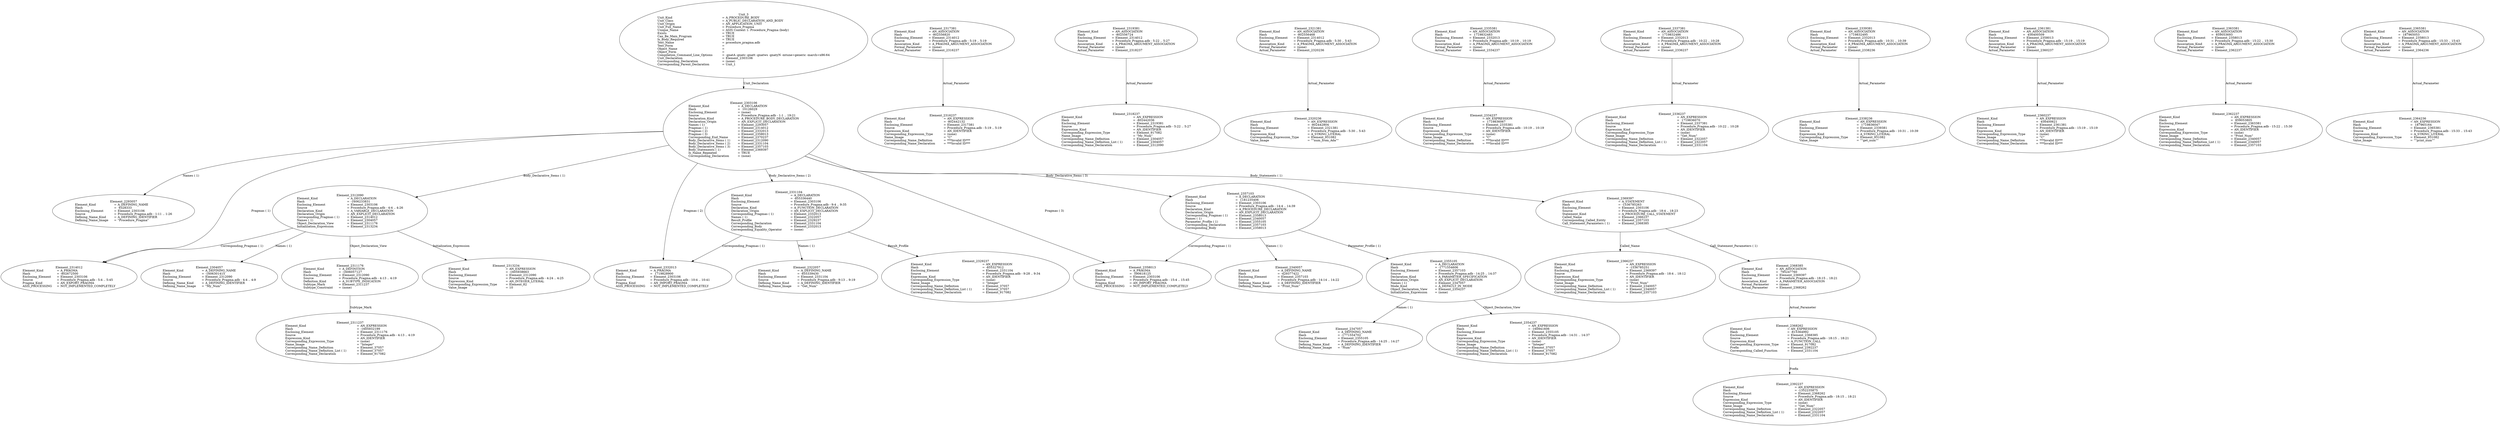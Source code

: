 digraph "procedure_pragma.adt" {
  Unit_3 -> Element_2303106
      [ label=Unit_Declaration ];
  Unit_3
      [ label=<<TABLE BORDER="0" CELLBORDER="0" CELLSPACING="0" CELLPADDING="0"> 
          <TR><TD COLSPAN="3">Unit_3</TD></TR>
          <TR><TD ALIGN="LEFT">Unit_Kind   </TD><TD> = </TD><TD ALIGN="LEFT">A_PROCEDURE_BODY</TD></TR>
          <TR><TD ALIGN="LEFT">Unit_Class   </TD><TD> = </TD><TD ALIGN="LEFT">A_PUBLIC_DECLARATION_AND_BODY</TD></TR>
          <TR><TD ALIGN="LEFT">Unit_Origin   </TD><TD> = </TD><TD ALIGN="LEFT">AN_APPLICATION_UNIT</TD></TR>
          <TR><TD ALIGN="LEFT">Unit_Full_Name    </TD><TD> = </TD><TD ALIGN="LEFT">Procedure_Pragma</TD></TR>
          <TR><TD ALIGN="LEFT">Unique_Name   </TD><TD> = </TD><TD ALIGN="LEFT">ASIS Context 1: Procedure_Pragma (body)</TD></TR>
          <TR><TD ALIGN="LEFT">Exists  </TD><TD> = </TD><TD ALIGN="LEFT">TRUE</TD></TR>
          <TR><TD ALIGN="LEFT">Can_Be_Main_Program     </TD><TD> = </TD><TD ALIGN="LEFT">TRUE</TD></TR>
          <TR><TD ALIGN="LEFT">Is_Body_Required     </TD><TD> = </TD><TD ALIGN="LEFT">TRUE</TD></TR>
          <TR><TD ALIGN="LEFT">Text_Name   </TD><TD> = </TD><TD ALIGN="LEFT">procedure_pragma.adb</TD></TR>
          <TR><TD ALIGN="LEFT">Text_Form   </TD><TD> = </TD><TD ALIGN="LEFT"></TD></TR>
          <TR><TD ALIGN="LEFT">Object_Name   </TD><TD> = </TD><TD ALIGN="LEFT"></TD></TR>
          <TR><TD ALIGN="LEFT">Object_Form   </TD><TD> = </TD><TD ALIGN="LEFT"></TD></TR>
          <TR><TD ALIGN="LEFT">Compilation_Command_Line_Options         </TD><TD> = </TD><TD ALIGN="LEFT">-gnatA -gnatc -gnatt -gnatws -gnatyN -mtune=generic -march=x86-64</TD></TR>
          <TR><TD ALIGN="LEFT">Unit_Declaration     </TD><TD> = </TD><TD ALIGN="LEFT">Element_2303106</TD></TR>
          <TR><TD ALIGN="LEFT">Corresponding_Declaration       </TD><TD> = </TD><TD ALIGN="LEFT">(none)</TD></TR>
          <TR><TD ALIGN="LEFT">Corresponding_Parent_Declaration         </TD><TD> = </TD><TD ALIGN="LEFT">Unit_1</TD></TR>
          </TABLE>> ];
  Element_2303106 -> Element_2293057
      [ label="Names ( 1)" ];
  Element_2303106 -> Element_2314012
      [ label="Pragmas ( 1)" ];
  Element_2303106 -> Element_2332013
      [ label="Pragmas ( 2)" ];
  Element_2303106 -> Element_2358013
      [ label="Pragmas ( 3)" ];
  Element_2303106 -> Element_2312090
      [ label="Body_Declarative_Items ( 1)" ];
  Element_2303106 -> Element_2331104
      [ label="Body_Declarative_Items ( 2)" ];
  Element_2303106 -> Element_2357103
      [ label="Body_Declarative_Items ( 3)" ];
  Element_2303106 -> Element_2369397
      [ label="Body_Statements ( 1)" ];
  Element_2303106
      [ label=<<TABLE BORDER="0" CELLBORDER="0" CELLSPACING="0" CELLPADDING="0"> 
          <TR><TD COLSPAN="3">Element_2303106</TD></TR>
          <TR><TD ALIGN="LEFT">Element_Kind    </TD><TD> = </TD><TD ALIGN="LEFT">A_DECLARATION</TD></TR>
          <TR><TD ALIGN="LEFT">Hash  </TD><TD> = </TD><TD ALIGN="LEFT"> 10126029</TD></TR>
          <TR><TD ALIGN="LEFT">Enclosing_Element     </TD><TD> = </TD><TD ALIGN="LEFT">(none)</TD></TR>
          <TR><TD ALIGN="LEFT">Source  </TD><TD> = </TD><TD ALIGN="LEFT">Procedure_Pragma.adb - 1:1 .. 19:21</TD></TR>
          <TR><TD ALIGN="LEFT">Declaration_Kind     </TD><TD> = </TD><TD ALIGN="LEFT">A_PROCEDURE_BODY_DECLARATION</TD></TR>
          <TR><TD ALIGN="LEFT">Declaration_Origin     </TD><TD> = </TD><TD ALIGN="LEFT">AN_EXPLICIT_DECLARATION</TD></TR>
          <TR><TD ALIGN="LEFT">Names ( 1)   </TD><TD> = </TD><TD ALIGN="LEFT">Element_2293057</TD></TR>
          <TR><TD ALIGN="LEFT">Pragmas ( 1)    </TD><TD> = </TD><TD ALIGN="LEFT">Element_2314012</TD></TR>
          <TR><TD ALIGN="LEFT">Pragmas ( 2)    </TD><TD> = </TD><TD ALIGN="LEFT">Element_2332013</TD></TR>
          <TR><TD ALIGN="LEFT">Pragmas ( 3)    </TD><TD> = </TD><TD ALIGN="LEFT">Element_2358013</TD></TR>
          <TR><TD ALIGN="LEFT">Corresponding_End_Name      </TD><TD> = </TD><TD ALIGN="LEFT">Element_2370237</TD></TR>
          <TR><TD ALIGN="LEFT">Body_Declarative_Items ( 1)       </TD><TD> = </TD><TD ALIGN="LEFT">Element_2312090</TD></TR>
          <TR><TD ALIGN="LEFT">Body_Declarative_Items ( 2)       </TD><TD> = </TD><TD ALIGN="LEFT">Element_2331104</TD></TR>
          <TR><TD ALIGN="LEFT">Body_Declarative_Items ( 3)       </TD><TD> = </TD><TD ALIGN="LEFT">Element_2357103</TD></TR>
          <TR><TD ALIGN="LEFT">Body_Statements ( 1)      </TD><TD> = </TD><TD ALIGN="LEFT">Element_2369397</TD></TR>
          <TR><TD ALIGN="LEFT">Is_Name_Repeated     </TD><TD> = </TD><TD ALIGN="LEFT">TRUE</TD></TR>
          <TR><TD ALIGN="LEFT">Corresponding_Declaration       </TD><TD> = </TD><TD ALIGN="LEFT">(none)</TD></TR>
          </TABLE>> ];
  Element_2293057
      [ label=<<TABLE BORDER="0" CELLBORDER="0" CELLSPACING="0" CELLPADDING="0"> 
          <TR><TD COLSPAN="3">Element_2293057</TD></TR>
          <TR><TD ALIGN="LEFT">Element_Kind    </TD><TD> = </TD><TD ALIGN="LEFT">A_DEFINING_NAME</TD></TR>
          <TR><TD ALIGN="LEFT">Hash  </TD><TD> = </TD><TD ALIGN="LEFT"> 9328333</TD></TR>
          <TR><TD ALIGN="LEFT">Enclosing_Element     </TD><TD> = </TD><TD ALIGN="LEFT">Element_2303106</TD></TR>
          <TR><TD ALIGN="LEFT">Source  </TD><TD> = </TD><TD ALIGN="LEFT">Procedure_Pragma.adb - 1:11 .. 1:26</TD></TR>
          <TR><TD ALIGN="LEFT">Defining_Name_Kind     </TD><TD> = </TD><TD ALIGN="LEFT">A_DEFINING_IDENTIFIER</TD></TR>
          <TR><TD ALIGN="LEFT">Defining_Name_Image     </TD><TD> = </TD><TD ALIGN="LEFT">"Procedure_Pragma"</TD></TR>
          </TABLE>> ];
  Element_2312090 -> Element_2314012
      [ label="Corresponding_Pragmas ( 1)" ];
  Element_2312090 -> Element_2304057
      [ label="Names ( 1)" ];
  Element_2312090 -> Element_2311176
      [ label=Object_Declaration_View ];
  Element_2312090 -> Element_2313234
      [ label=Initialization_Expression ];
  Element_2312090
      [ label=<<TABLE BORDER="0" CELLBORDER="0" CELLSPACING="0" CELLPADDING="0"> 
          <TR><TD COLSPAN="3">Element_2312090</TD></TR>
          <TR><TD ALIGN="LEFT">Element_Kind    </TD><TD> = </TD><TD ALIGN="LEFT">A_DECLARATION</TD></TR>
          <TR><TD ALIGN="LEFT">Hash  </TD><TD> = </TD><TD ALIGN="LEFT">-1606233831</TD></TR>
          <TR><TD ALIGN="LEFT">Enclosing_Element     </TD><TD> = </TD><TD ALIGN="LEFT">Element_2303106</TD></TR>
          <TR><TD ALIGN="LEFT">Source  </TD><TD> = </TD><TD ALIGN="LEFT">Procedure_Pragma.adb - 4:4 .. 4:26</TD></TR>
          <TR><TD ALIGN="LEFT">Declaration_Kind     </TD><TD> = </TD><TD ALIGN="LEFT">A_VARIABLE_DECLARATION</TD></TR>
          <TR><TD ALIGN="LEFT">Declaration_Origin     </TD><TD> = </TD><TD ALIGN="LEFT">AN_EXPLICIT_DECLARATION</TD></TR>
          <TR><TD ALIGN="LEFT">Corresponding_Pragmas ( 1)       </TD><TD> = </TD><TD ALIGN="LEFT">Element_2314012</TD></TR>
          <TR><TD ALIGN="LEFT">Names ( 1)   </TD><TD> = </TD><TD ALIGN="LEFT">Element_2304057</TD></TR>
          <TR><TD ALIGN="LEFT">Object_Declaration_View      </TD><TD> = </TD><TD ALIGN="LEFT">Element_2311176</TD></TR>
          <TR><TD ALIGN="LEFT">Initialization_Expression       </TD><TD> = </TD><TD ALIGN="LEFT">Element_2313234</TD></TR>
          </TABLE>> ];
  Element_2304057
      [ label=<<TABLE BORDER="0" CELLBORDER="0" CELLSPACING="0" CELLPADDING="0"> 
          <TR><TD COLSPAN="3">Element_2304057</TD></TR>
          <TR><TD ALIGN="LEFT">Element_Kind    </TD><TD> = </TD><TD ALIGN="LEFT">A_DEFINING_NAME</TD></TR>
          <TR><TD ALIGN="LEFT">Hash  </TD><TD> = </TD><TD ALIGN="LEFT">-1606301415</TD></TR>
          <TR><TD ALIGN="LEFT">Enclosing_Element     </TD><TD> = </TD><TD ALIGN="LEFT">Element_2312090</TD></TR>
          <TR><TD ALIGN="LEFT">Source  </TD><TD> = </TD><TD ALIGN="LEFT">Procedure_Pragma.adb - 4:4 .. 4:9</TD></TR>
          <TR><TD ALIGN="LEFT">Defining_Name_Kind     </TD><TD> = </TD><TD ALIGN="LEFT">A_DEFINING_IDENTIFIER</TD></TR>
          <TR><TD ALIGN="LEFT">Defining_Name_Image     </TD><TD> = </TD><TD ALIGN="LEFT">"My_Num"</TD></TR>
          </TABLE>> ];
  Element_2311176 -> Element_2311237
      [ label=Subtype_Mark ];
  Element_2311176
      [ label=<<TABLE BORDER="0" CELLBORDER="0" CELLSPACING="0" CELLPADDING="0"> 
          <TR><TD COLSPAN="3">Element_2311176</TD></TR>
          <TR><TD ALIGN="LEFT">Element_Kind    </TD><TD> = </TD><TD ALIGN="LEFT">A_DEFINITION</TD></TR>
          <TR><TD ALIGN="LEFT">Hash  </TD><TD> = </TD><TD ALIGN="LEFT">-1606057127</TD></TR>
          <TR><TD ALIGN="LEFT">Enclosing_Element     </TD><TD> = </TD><TD ALIGN="LEFT">Element_2312090</TD></TR>
          <TR><TD ALIGN="LEFT">Source  </TD><TD> = </TD><TD ALIGN="LEFT">Procedure_Pragma.adb - 4:13 .. 4:19</TD></TR>
          <TR><TD ALIGN="LEFT">Definition_Kind    </TD><TD> = </TD><TD ALIGN="LEFT">A_SUBTYPE_INDICATION</TD></TR>
          <TR><TD ALIGN="LEFT">Subtype_Mark    </TD><TD> = </TD><TD ALIGN="LEFT">Element_2311237</TD></TR>
          <TR><TD ALIGN="LEFT">Subtype_Constraint     </TD><TD> = </TD><TD ALIGN="LEFT">(none)</TD></TR>
          </TABLE>> ];
  Element_2311237
      [ label=<<TABLE BORDER="0" CELLBORDER="0" CELLSPACING="0" CELLPADDING="0"> 
          <TR><TD COLSPAN="3">Element_2311237</TD></TR>
          <TR><TD ALIGN="LEFT">Element_Kind    </TD><TD> = </TD><TD ALIGN="LEFT">AN_EXPRESSION</TD></TR>
          <TR><TD ALIGN="LEFT">Hash  </TD><TD> = </TD><TD ALIGN="LEFT">-1605932199</TD></TR>
          <TR><TD ALIGN="LEFT">Enclosing_Element     </TD><TD> = </TD><TD ALIGN="LEFT">Element_2311176</TD></TR>
          <TR><TD ALIGN="LEFT">Source  </TD><TD> = </TD><TD ALIGN="LEFT">Procedure_Pragma.adb - 4:13 .. 4:19</TD></TR>
          <TR><TD ALIGN="LEFT">Expression_Kind    </TD><TD> = </TD><TD ALIGN="LEFT">AN_IDENTIFIER</TD></TR>
          <TR><TD ALIGN="LEFT">Corresponding_Expression_Type        </TD><TD> = </TD><TD ALIGN="LEFT">(none)</TD></TR>
          <TR><TD ALIGN="LEFT">Name_Image   </TD><TD> = </TD><TD ALIGN="LEFT">"Integer"</TD></TR>
          <TR><TD ALIGN="LEFT">Corresponding_Name_Definition        </TD><TD> = </TD><TD ALIGN="LEFT">Element_37057</TD></TR>
          <TR><TD ALIGN="LEFT">Corresponding_Name_Definition_List ( 1)          </TD><TD> = </TD><TD ALIGN="LEFT">Element_37057</TD></TR>
          <TR><TD ALIGN="LEFT">Corresponding_Name_Declaration        </TD><TD> = </TD><TD ALIGN="LEFT">Element_917082</TD></TR>
          </TABLE>> ];
  Element_2313234
      [ label=<<TABLE BORDER="0" CELLBORDER="0" CELLSPACING="0" CELLPADDING="0"> 
          <TR><TD COLSPAN="3">Element_2313234</TD></TR>
          <TR><TD ALIGN="LEFT">Element_Kind    </TD><TD> = </TD><TD ALIGN="LEFT">AN_EXPRESSION</TD></TR>
          <TR><TD ALIGN="LEFT">Hash  </TD><TD> = </TD><TD ALIGN="LEFT">-1605938663</TD></TR>
          <TR><TD ALIGN="LEFT">Enclosing_Element     </TD><TD> = </TD><TD ALIGN="LEFT">Element_2312090</TD></TR>
          <TR><TD ALIGN="LEFT">Source  </TD><TD> = </TD><TD ALIGN="LEFT">Procedure_Pragma.adb - 4:24 .. 4:25</TD></TR>
          <TR><TD ALIGN="LEFT">Expression_Kind    </TD><TD> = </TD><TD ALIGN="LEFT">AN_INTEGER_LITERAL</TD></TR>
          <TR><TD ALIGN="LEFT">Corresponding_Expression_Type        </TD><TD> = </TD><TD ALIGN="LEFT">Element_82</TD></TR>
          <TR><TD ALIGN="LEFT">Value_Image   </TD><TD> = </TD><TD ALIGN="LEFT">10</TD></TR>
          </TABLE>> ];
  Element_2314012
      [ label=<<TABLE BORDER="0" CELLBORDER="0" CELLSPACING="0" CELLPADDING="0"> 
          <TR><TD COLSPAN="3">Element_2314012</TD></TR>
          <TR><TD ALIGN="LEFT">Element_Kind    </TD><TD> = </TD><TD ALIGN="LEFT">A_PRAGMA</TD></TR>
          <TR><TD ALIGN="LEFT">Hash  </TD><TD> = </TD><TD ALIGN="LEFT">-802672500</TD></TR>
          <TR><TD ALIGN="LEFT">Enclosing_Element     </TD><TD> = </TD><TD ALIGN="LEFT">Element_2303106</TD></TR>
          <TR><TD ALIGN="LEFT">Source  </TD><TD> = </TD><TD ALIGN="LEFT">Procedure_Pragma.adb - 5:4 .. 5:45</TD></TR>
          <TR><TD ALIGN="LEFT">Pragma_Kind   </TD><TD> = </TD><TD ALIGN="LEFT">AN_EXPORT_PRAGMA</TD></TR>
          <TR><TD ALIGN="LEFT">ASIS_PROCESSING    </TD><TD> = </TD><TD ALIGN="LEFT">NOT_IMPLEMENTED_COMPLETELY</TD></TR>
          </TABLE>> ];
  Element_2317381 -> Element_2316237
      [ label=Actual_Parameter ];
  Element_2317381
      [ label=<<TABLE BORDER="0" CELLBORDER="0" CELLSPACING="0" CELLPADDING="0"> 
          <TR><TD COLSPAN="3">Element_2317381</TD></TR>
          <TR><TD ALIGN="LEFT">Element_Kind    </TD><TD> = </TD><TD ALIGN="LEFT">AN_ASSOCIATION</TD></TR>
          <TR><TD ALIGN="LEFT">Hash  </TD><TD> = </TD><TD ALIGN="LEFT">-802556820</TD></TR>
          <TR><TD ALIGN="LEFT">Enclosing_Element     </TD><TD> = </TD><TD ALIGN="LEFT">Element_2314012</TD></TR>
          <TR><TD ALIGN="LEFT">Source  </TD><TD> = </TD><TD ALIGN="LEFT">Procedure_Pragma.adb - 5:19 .. 5:19</TD></TR>
          <TR><TD ALIGN="LEFT">Association_Kind     </TD><TD> = </TD><TD ALIGN="LEFT">A_PRAGMA_ARGUMENT_ASSOCIATION</TD></TR>
          <TR><TD ALIGN="LEFT">Formal_Parameter     </TD><TD> = </TD><TD ALIGN="LEFT">(none)</TD></TR>
          <TR><TD ALIGN="LEFT">Actual_Parameter     </TD><TD> = </TD><TD ALIGN="LEFT">Element_2316237</TD></TR>
          </TABLE>> ];
  Element_2316237
      [ label=<<TABLE BORDER="0" CELLBORDER="0" CELLSPACING="0" CELLPADDING="0"> 
          <TR><TD COLSPAN="3">Element_2316237</TD></TR>
          <TR><TD ALIGN="LEFT">Element_Kind    </TD><TD> = </TD><TD ALIGN="LEFT">AN_EXPRESSION</TD></TR>
          <TR><TD ALIGN="LEFT">Hash  </TD><TD> = </TD><TD ALIGN="LEFT">-802442132</TD></TR>
          <TR><TD ALIGN="LEFT">Enclosing_Element     </TD><TD> = </TD><TD ALIGN="LEFT">Element_2317381</TD></TR>
          <TR><TD ALIGN="LEFT">Source  </TD><TD> = </TD><TD ALIGN="LEFT">Procedure_Pragma.adb - 5:19 .. 5:19</TD></TR>
          <TR><TD ALIGN="LEFT">Expression_Kind    </TD><TD> = </TD><TD ALIGN="LEFT">AN_IDENTIFIER</TD></TR>
          <TR><TD ALIGN="LEFT">Corresponding_Expression_Type        </TD><TD> = </TD><TD ALIGN="LEFT">(none)</TD></TR>
          <TR><TD ALIGN="LEFT">Name_Image   </TD><TD> = </TD><TD ALIGN="LEFT">"C"</TD></TR>
          <TR><TD ALIGN="LEFT">Corresponding_Name_Definition        </TD><TD> = </TD><TD ALIGN="LEFT">***Invalid ID***</TD></TR>
          <TR><TD ALIGN="LEFT">Corresponding_Name_Declaration        </TD><TD> = </TD><TD ALIGN="LEFT">***Invalid ID***</TD></TR>
          </TABLE>> ];
  Element_2319381 -> Element_2318237
      [ label=Actual_Parameter ];
  Element_2319381
      [ label=<<TABLE BORDER="0" CELLBORDER="0" CELLSPACING="0" CELLPADDING="0"> 
          <TR><TD COLSPAN="3">Element_2319381</TD></TR>
          <TR><TD ALIGN="LEFT">Element_Kind    </TD><TD> = </TD><TD ALIGN="LEFT">AN_ASSOCIATION</TD></TR>
          <TR><TD ALIGN="LEFT">Hash  </TD><TD> = </TD><TD ALIGN="LEFT">-802556724</TD></TR>
          <TR><TD ALIGN="LEFT">Enclosing_Element     </TD><TD> = </TD><TD ALIGN="LEFT">Element_2314012</TD></TR>
          <TR><TD ALIGN="LEFT">Source  </TD><TD> = </TD><TD ALIGN="LEFT">Procedure_Pragma.adb - 5:22 .. 5:27</TD></TR>
          <TR><TD ALIGN="LEFT">Association_Kind     </TD><TD> = </TD><TD ALIGN="LEFT">A_PRAGMA_ARGUMENT_ASSOCIATION</TD></TR>
          <TR><TD ALIGN="LEFT">Formal_Parameter     </TD><TD> = </TD><TD ALIGN="LEFT">(none)</TD></TR>
          <TR><TD ALIGN="LEFT">Actual_Parameter     </TD><TD> = </TD><TD ALIGN="LEFT">Element_2318237</TD></TR>
          </TABLE>> ];
  Element_2318237
      [ label=<<TABLE BORDER="0" CELLBORDER="0" CELLSPACING="0" CELLPADDING="0"> 
          <TR><TD COLSPAN="3">Element_2318237</TD></TR>
          <TR><TD ALIGN="LEFT">Element_Kind    </TD><TD> = </TD><TD ALIGN="LEFT">AN_EXPRESSION</TD></TR>
          <TR><TD ALIGN="LEFT">Hash  </TD><TD> = </TD><TD ALIGN="LEFT">-802442036</TD></TR>
          <TR><TD ALIGN="LEFT">Enclosing_Element     </TD><TD> = </TD><TD ALIGN="LEFT">Element_2319381</TD></TR>
          <TR><TD ALIGN="LEFT">Source  </TD><TD> = </TD><TD ALIGN="LEFT">Procedure_Pragma.adb - 5:22 .. 5:27</TD></TR>
          <TR><TD ALIGN="LEFT">Expression_Kind    </TD><TD> = </TD><TD ALIGN="LEFT">AN_IDENTIFIER</TD></TR>
          <TR><TD ALIGN="LEFT">Corresponding_Expression_Type        </TD><TD> = </TD><TD ALIGN="LEFT">Element_917082</TD></TR>
          <TR><TD ALIGN="LEFT">Name_Image   </TD><TD> = </TD><TD ALIGN="LEFT">"My_Num"</TD></TR>
          <TR><TD ALIGN="LEFT">Corresponding_Name_Definition        </TD><TD> = </TD><TD ALIGN="LEFT">Element_2304057</TD></TR>
          <TR><TD ALIGN="LEFT">Corresponding_Name_Definition_List ( 1)          </TD><TD> = </TD><TD ALIGN="LEFT">Element_2304057</TD></TR>
          <TR><TD ALIGN="LEFT">Corresponding_Name_Declaration        </TD><TD> = </TD><TD ALIGN="LEFT">Element_2312090</TD></TR>
          </TABLE>> ];
  Element_2321381 -> Element_2320236
      [ label=Actual_Parameter ];
  Element_2321381
      [ label=<<TABLE BORDER="0" CELLBORDER="0" CELLSPACING="0" CELLPADDING="0"> 
          <TR><TD COLSPAN="3">Element_2321381</TD></TR>
          <TR><TD ALIGN="LEFT">Element_Kind    </TD><TD> = </TD><TD ALIGN="LEFT">AN_ASSOCIATION</TD></TR>
          <TR><TD ALIGN="LEFT">Hash  </TD><TD> = </TD><TD ALIGN="LEFT">-802556468</TD></TR>
          <TR><TD ALIGN="LEFT">Enclosing_Element     </TD><TD> = </TD><TD ALIGN="LEFT">Element_2314012</TD></TR>
          <TR><TD ALIGN="LEFT">Source  </TD><TD> = </TD><TD ALIGN="LEFT">Procedure_Pragma.adb - 5:30 .. 5:43</TD></TR>
          <TR><TD ALIGN="LEFT">Association_Kind     </TD><TD> = </TD><TD ALIGN="LEFT">A_PRAGMA_ARGUMENT_ASSOCIATION</TD></TR>
          <TR><TD ALIGN="LEFT">Formal_Parameter     </TD><TD> = </TD><TD ALIGN="LEFT">(none)</TD></TR>
          <TR><TD ALIGN="LEFT">Actual_Parameter     </TD><TD> = </TD><TD ALIGN="LEFT">Element_2320236</TD></TR>
          </TABLE>> ];
  Element_2320236
      [ label=<<TABLE BORDER="0" CELLBORDER="0" CELLSPACING="0" CELLPADDING="0"> 
          <TR><TD COLSPAN="3">Element_2320236</TD></TR>
          <TR><TD ALIGN="LEFT">Element_Kind    </TD><TD> = </TD><TD ALIGN="LEFT">AN_EXPRESSION</TD></TR>
          <TR><TD ALIGN="LEFT">Hash  </TD><TD> = </TD><TD ALIGN="LEFT">-802442804</TD></TR>
          <TR><TD ALIGN="LEFT">Enclosing_Element     </TD><TD> = </TD><TD ALIGN="LEFT">Element_2321381</TD></TR>
          <TR><TD ALIGN="LEFT">Source  </TD><TD> = </TD><TD ALIGN="LEFT">Procedure_Pragma.adb - 5:30 .. 5:43</TD></TR>
          <TR><TD ALIGN="LEFT">Expression_Kind    </TD><TD> = </TD><TD ALIGN="LEFT">A_STRING_LITERAL</TD></TR>
          <TR><TD ALIGN="LEFT">Corresponding_Expression_Type        </TD><TD> = </TD><TD ALIGN="LEFT">Element_931082</TD></TR>
          <TR><TD ALIGN="LEFT">Value_Image   </TD><TD> = </TD><TD ALIGN="LEFT">""num_from_Ada""</TD></TR>
          </TABLE>> ];
  Element_2331104 -> Element_2332013
      [ label="Corresponding_Pragmas ( 1)" ];
  Element_2331104 -> Element_2322057
      [ label="Names ( 1)" ];
  Element_2331104 -> Element_2329237
      [ label=Result_Profile ];
  Element_2331104
      [ label=<<TABLE BORDER="0" CELLBORDER="0" CELLSPACING="0" CELLPADDING="0"> 
          <TR><TD COLSPAN="3">Element_2331104</TD></TR>
          <TR><TD ALIGN="LEFT">Element_Kind    </TD><TD> = </TD><TD ALIGN="LEFT">A_DECLARATION</TD></TR>
          <TR><TD ALIGN="LEFT">Hash  </TD><TD> = </TD><TD ALIGN="LEFT">-855336440</TD></TR>
          <TR><TD ALIGN="LEFT">Enclosing_Element     </TD><TD> = </TD><TD ALIGN="LEFT">Element_2303106</TD></TR>
          <TR><TD ALIGN="LEFT">Source  </TD><TD> = </TD><TD ALIGN="LEFT">Procedure_Pragma.adb - 9:4 .. 9:35</TD></TR>
          <TR><TD ALIGN="LEFT">Declaration_Kind     </TD><TD> = </TD><TD ALIGN="LEFT">A_FUNCTION_DECLARATION</TD></TR>
          <TR><TD ALIGN="LEFT">Declaration_Origin     </TD><TD> = </TD><TD ALIGN="LEFT">AN_EXPLICIT_DECLARATION</TD></TR>
          <TR><TD ALIGN="LEFT">Corresponding_Pragmas ( 1)       </TD><TD> = </TD><TD ALIGN="LEFT">Element_2332013</TD></TR>
          <TR><TD ALIGN="LEFT">Names ( 1)   </TD><TD> = </TD><TD ALIGN="LEFT">Element_2322057</TD></TR>
          <TR><TD ALIGN="LEFT">Result_Profile    </TD><TD> = </TD><TD ALIGN="LEFT">Element_2329237</TD></TR>
          <TR><TD ALIGN="LEFT">Corresponding_Declaration       </TD><TD> = </TD><TD ALIGN="LEFT">Element_2331104</TD></TR>
          <TR><TD ALIGN="LEFT">Corresponding_Body     </TD><TD> = </TD><TD ALIGN="LEFT">Element_2332013</TD></TR>
          <TR><TD ALIGN="LEFT">Corresponding_Equality_Operator        </TD><TD> = </TD><TD ALIGN="LEFT">(none)</TD></TR>
          </TABLE>> ];
  Element_2322057
      [ label=<<TABLE BORDER="0" CELLBORDER="0" CELLSPACING="0" CELLPADDING="0"> 
          <TR><TD COLSPAN="3">Element_2322057</TD></TR>
          <TR><TD ALIGN="LEFT">Element_Kind    </TD><TD> = </TD><TD ALIGN="LEFT">A_DEFINING_NAME</TD></TR>
          <TR><TD ALIGN="LEFT">Hash  </TD><TD> = </TD><TD ALIGN="LEFT">-855339430</TD></TR>
          <TR><TD ALIGN="LEFT">Enclosing_Element     </TD><TD> = </TD><TD ALIGN="LEFT">Element_2331104</TD></TR>
          <TR><TD ALIGN="LEFT">Source  </TD><TD> = </TD><TD ALIGN="LEFT">Procedure_Pragma.adb - 9:13 .. 9:19</TD></TR>
          <TR><TD ALIGN="LEFT">Defining_Name_Kind     </TD><TD> = </TD><TD ALIGN="LEFT">A_DEFINING_IDENTIFIER</TD></TR>
          <TR><TD ALIGN="LEFT">Defining_Name_Image     </TD><TD> = </TD><TD ALIGN="LEFT">"Get_Num"</TD></TR>
          </TABLE>> ];
  Element_2329237
      [ label=<<TABLE BORDER="0" CELLBORDER="0" CELLSPACING="0" CELLPADDING="0"> 
          <TR><TD COLSPAN="3">Element_2329237</TD></TR>
          <TR><TD ALIGN="LEFT">Element_Kind    </TD><TD> = </TD><TD ALIGN="LEFT">AN_EXPRESSION</TD></TR>
          <TR><TD ALIGN="LEFT">Hash  </TD><TD> = </TD><TD ALIGN="LEFT">-855327912</TD></TR>
          <TR><TD ALIGN="LEFT">Enclosing_Element     </TD><TD> = </TD><TD ALIGN="LEFT">Element_2331104</TD></TR>
          <TR><TD ALIGN="LEFT">Source  </TD><TD> = </TD><TD ALIGN="LEFT">Procedure_Pragma.adb - 9:28 .. 9:34</TD></TR>
          <TR><TD ALIGN="LEFT">Expression_Kind    </TD><TD> = </TD><TD ALIGN="LEFT">AN_IDENTIFIER</TD></TR>
          <TR><TD ALIGN="LEFT">Corresponding_Expression_Type        </TD><TD> = </TD><TD ALIGN="LEFT">(none)</TD></TR>
          <TR><TD ALIGN="LEFT">Name_Image   </TD><TD> = </TD><TD ALIGN="LEFT">"Integer"</TD></TR>
          <TR><TD ALIGN="LEFT">Corresponding_Name_Definition        </TD><TD> = </TD><TD ALIGN="LEFT">Element_37057</TD></TR>
          <TR><TD ALIGN="LEFT">Corresponding_Name_Definition_List ( 1)          </TD><TD> = </TD><TD ALIGN="LEFT">Element_37057</TD></TR>
          <TR><TD ALIGN="LEFT">Corresponding_Name_Declaration        </TD><TD> = </TD><TD ALIGN="LEFT">Element_917082</TD></TR>
          </TABLE>> ];
  Element_2332013
      [ label=<<TABLE BORDER="0" CELLBORDER="0" CELLSPACING="0" CELLPADDING="0"> 
          <TR><TD COLSPAN="3">Element_2332013</TD></TR>
          <TR><TD ALIGN="LEFT">Element_Kind    </TD><TD> = </TD><TD ALIGN="LEFT">A_PRAGMA</TD></TR>
          <TR><TD ALIGN="LEFT">Hash  </TD><TD> = </TD><TD ALIGN="LEFT"> 1719828900</TD></TR>
          <TR><TD ALIGN="LEFT">Enclosing_Element     </TD><TD> = </TD><TD ALIGN="LEFT">Element_2303106</TD></TR>
          <TR><TD ALIGN="LEFT">Source  </TD><TD> = </TD><TD ALIGN="LEFT">Procedure_Pragma.adb - 10:4 .. 10:41</TD></TR>
          <TR><TD ALIGN="LEFT">Pragma_Kind   </TD><TD> = </TD><TD ALIGN="LEFT">AN_IMPORT_PRAGMA</TD></TR>
          <TR><TD ALIGN="LEFT">ASIS_PROCESSING    </TD><TD> = </TD><TD ALIGN="LEFT">NOT_IMPLEMENTED_COMPLETELY</TD></TR>
          </TABLE>> ];
  Element_2335381 -> Element_2334237
      [ label=Actual_Parameter ];
  Element_2335381
      [ label=<<TABLE BORDER="0" CELLBORDER="0" CELLSPACING="0" CELLPADDING="0"> 
          <TR><TD COLSPAN="3">Element_2335381</TD></TR>
          <TR><TD ALIGN="LEFT">Element_Kind    </TD><TD> = </TD><TD ALIGN="LEFT">AN_ASSOCIATION</TD></TR>
          <TR><TD ALIGN="LEFT">Hash  </TD><TD> = </TD><TD ALIGN="LEFT"> 1719832483</TD></TR>
          <TR><TD ALIGN="LEFT">Enclosing_Element     </TD><TD> = </TD><TD ALIGN="LEFT">Element_2332013</TD></TR>
          <TR><TD ALIGN="LEFT">Source  </TD><TD> = </TD><TD ALIGN="LEFT">Procedure_Pragma.adb - 10:19 .. 10:19</TD></TR>
          <TR><TD ALIGN="LEFT">Association_Kind     </TD><TD> = </TD><TD ALIGN="LEFT">A_PRAGMA_ARGUMENT_ASSOCIATION</TD></TR>
          <TR><TD ALIGN="LEFT">Formal_Parameter     </TD><TD> = </TD><TD ALIGN="LEFT">(none)</TD></TR>
          <TR><TD ALIGN="LEFT">Actual_Parameter     </TD><TD> = </TD><TD ALIGN="LEFT">Element_2334237</TD></TR>
          </TABLE>> ];
  Element_2334237
      [ label=<<TABLE BORDER="0" CELLBORDER="0" CELLSPACING="0" CELLPADDING="0"> 
          <TR><TD COLSPAN="3">Element_2334237</TD></TR>
          <TR><TD ALIGN="LEFT">Element_Kind    </TD><TD> = </TD><TD ALIGN="LEFT">AN_EXPRESSION</TD></TR>
          <TR><TD ALIGN="LEFT">Hash  </TD><TD> = </TD><TD ALIGN="LEFT"> 1719836067</TD></TR>
          <TR><TD ALIGN="LEFT">Enclosing_Element     </TD><TD> = </TD><TD ALIGN="LEFT">Element_2335381</TD></TR>
          <TR><TD ALIGN="LEFT">Source  </TD><TD> = </TD><TD ALIGN="LEFT">Procedure_Pragma.adb - 10:19 .. 10:19</TD></TR>
          <TR><TD ALIGN="LEFT">Expression_Kind    </TD><TD> = </TD><TD ALIGN="LEFT">AN_IDENTIFIER</TD></TR>
          <TR><TD ALIGN="LEFT">Corresponding_Expression_Type        </TD><TD> = </TD><TD ALIGN="LEFT">(none)</TD></TR>
          <TR><TD ALIGN="LEFT">Name_Image   </TD><TD> = </TD><TD ALIGN="LEFT">"C"</TD></TR>
          <TR><TD ALIGN="LEFT">Corresponding_Name_Definition        </TD><TD> = </TD><TD ALIGN="LEFT">***Invalid ID***</TD></TR>
          <TR><TD ALIGN="LEFT">Corresponding_Name_Declaration        </TD><TD> = </TD><TD ALIGN="LEFT">***Invalid ID***</TD></TR>
          </TABLE>> ];
  Element_2337381 -> Element_2336237
      [ label=Actual_Parameter ];
  Element_2337381
      [ label=<<TABLE BORDER="0" CELLBORDER="0" CELLSPACING="0" CELLPADDING="0"> 
          <TR><TD COLSPAN="3">Element_2337381</TD></TR>
          <TR><TD ALIGN="LEFT">Element_Kind    </TD><TD> = </TD><TD ALIGN="LEFT">AN_ASSOCIATION</TD></TR>
          <TR><TD ALIGN="LEFT">Hash  </TD><TD> = </TD><TD ALIGN="LEFT"> 1719832486</TD></TR>
          <TR><TD ALIGN="LEFT">Enclosing_Element     </TD><TD> = </TD><TD ALIGN="LEFT">Element_2332013</TD></TR>
          <TR><TD ALIGN="LEFT">Source  </TD><TD> = </TD><TD ALIGN="LEFT">Procedure_Pragma.adb - 10:22 .. 10:28</TD></TR>
          <TR><TD ALIGN="LEFT">Association_Kind     </TD><TD> = </TD><TD ALIGN="LEFT">A_PRAGMA_ARGUMENT_ASSOCIATION</TD></TR>
          <TR><TD ALIGN="LEFT">Formal_Parameter     </TD><TD> = </TD><TD ALIGN="LEFT">(none)</TD></TR>
          <TR><TD ALIGN="LEFT">Actual_Parameter     </TD><TD> = </TD><TD ALIGN="LEFT">Element_2336237</TD></TR>
          </TABLE>> ];
  Element_2336237
      [ label=<<TABLE BORDER="0" CELLBORDER="0" CELLSPACING="0" CELLPADDING="0"> 
          <TR><TD COLSPAN="3">Element_2336237</TD></TR>
          <TR><TD ALIGN="LEFT">Element_Kind    </TD><TD> = </TD><TD ALIGN="LEFT">AN_EXPRESSION</TD></TR>
          <TR><TD ALIGN="LEFT">Hash  </TD><TD> = </TD><TD ALIGN="LEFT"> 1719836070</TD></TR>
          <TR><TD ALIGN="LEFT">Enclosing_Element     </TD><TD> = </TD><TD ALIGN="LEFT">Element_2337381</TD></TR>
          <TR><TD ALIGN="LEFT">Source  </TD><TD> = </TD><TD ALIGN="LEFT">Procedure_Pragma.adb - 10:22 .. 10:28</TD></TR>
          <TR><TD ALIGN="LEFT">Expression_Kind    </TD><TD> = </TD><TD ALIGN="LEFT">AN_IDENTIFIER</TD></TR>
          <TR><TD ALIGN="LEFT">Corresponding_Expression_Type        </TD><TD> = </TD><TD ALIGN="LEFT">(none)</TD></TR>
          <TR><TD ALIGN="LEFT">Name_Image   </TD><TD> = </TD><TD ALIGN="LEFT">"Get_Num"</TD></TR>
          <TR><TD ALIGN="LEFT">Corresponding_Name_Definition        </TD><TD> = </TD><TD ALIGN="LEFT">Element_2322057</TD></TR>
          <TR><TD ALIGN="LEFT">Corresponding_Name_Definition_List ( 1)          </TD><TD> = </TD><TD ALIGN="LEFT">Element_2322057</TD></TR>
          <TR><TD ALIGN="LEFT">Corresponding_Name_Declaration        </TD><TD> = </TD><TD ALIGN="LEFT">Element_2331104</TD></TR>
          </TABLE>> ];
  Element_2339381 -> Element_2338236
      [ label=Actual_Parameter ];
  Element_2339381
      [ label=<<TABLE BORDER="0" CELLBORDER="0" CELLSPACING="0" CELLPADDING="0"> 
          <TR><TD COLSPAN="3">Element_2339381</TD></TR>
          <TR><TD ALIGN="LEFT">Element_Kind    </TD><TD> = </TD><TD ALIGN="LEFT">AN_ASSOCIATION</TD></TR>
          <TR><TD ALIGN="LEFT">Hash  </TD><TD> = </TD><TD ALIGN="LEFT"> 1719832495</TD></TR>
          <TR><TD ALIGN="LEFT">Enclosing_Element     </TD><TD> = </TD><TD ALIGN="LEFT">Element_2332013</TD></TR>
          <TR><TD ALIGN="LEFT">Source  </TD><TD> = </TD><TD ALIGN="LEFT">Procedure_Pragma.adb - 10:31 .. 10:39</TD></TR>
          <TR><TD ALIGN="LEFT">Association_Kind     </TD><TD> = </TD><TD ALIGN="LEFT">A_PRAGMA_ARGUMENT_ASSOCIATION</TD></TR>
          <TR><TD ALIGN="LEFT">Formal_Parameter     </TD><TD> = </TD><TD ALIGN="LEFT">(none)</TD></TR>
          <TR><TD ALIGN="LEFT">Actual_Parameter     </TD><TD> = </TD><TD ALIGN="LEFT">Element_2338236</TD></TR>
          </TABLE>> ];
  Element_2338236
      [ label=<<TABLE BORDER="0" CELLBORDER="0" CELLSPACING="0" CELLPADDING="0"> 
          <TR><TD COLSPAN="3">Element_2338236</TD></TR>
          <TR><TD ALIGN="LEFT">Element_Kind    </TD><TD> = </TD><TD ALIGN="LEFT">AN_EXPRESSION</TD></TR>
          <TR><TD ALIGN="LEFT">Hash  </TD><TD> = </TD><TD ALIGN="LEFT"> 1719836047</TD></TR>
          <TR><TD ALIGN="LEFT">Enclosing_Element     </TD><TD> = </TD><TD ALIGN="LEFT">Element_2339381</TD></TR>
          <TR><TD ALIGN="LEFT">Source  </TD><TD> = </TD><TD ALIGN="LEFT">Procedure_Pragma.adb - 10:31 .. 10:39</TD></TR>
          <TR><TD ALIGN="LEFT">Expression_Kind    </TD><TD> = </TD><TD ALIGN="LEFT">A_STRING_LITERAL</TD></TR>
          <TR><TD ALIGN="LEFT">Corresponding_Expression_Type        </TD><TD> = </TD><TD ALIGN="LEFT">Element_931082</TD></TR>
          <TR><TD ALIGN="LEFT">Value_Image   </TD><TD> = </TD><TD ALIGN="LEFT">""get_num""</TD></TR>
          </TABLE>> ];
  Element_2357103 -> Element_2358013
      [ label="Corresponding_Pragmas ( 1)" ];
  Element_2357103 -> Element_2340057
      [ label="Names ( 1)" ];
  Element_2357103 -> Element_2355105
      [ label="Parameter_Profile ( 1)" ];
  Element_2357103
      [ label=<<TABLE BORDER="0" CELLBORDER="0" CELLSPACING="0" CELLPADDING="0"> 
          <TR><TD COLSPAN="3">Element_2357103</TD></TR>
          <TR><TD ALIGN="LEFT">Element_Kind    </TD><TD> = </TD><TD ALIGN="LEFT">A_DECLARATION</TD></TR>
          <TR><TD ALIGN="LEFT">Hash  </TD><TD> = </TD><TD ALIGN="LEFT"> 1181235406</TD></TR>
          <TR><TD ALIGN="LEFT">Enclosing_Element     </TD><TD> = </TD><TD ALIGN="LEFT">Element_2303106</TD></TR>
          <TR><TD ALIGN="LEFT">Source  </TD><TD> = </TD><TD ALIGN="LEFT">Procedure_Pragma.adb - 14:4 .. 14:39</TD></TR>
          <TR><TD ALIGN="LEFT">Declaration_Kind     </TD><TD> = </TD><TD ALIGN="LEFT">A_PROCEDURE_DECLARATION</TD></TR>
          <TR><TD ALIGN="LEFT">Declaration_Origin     </TD><TD> = </TD><TD ALIGN="LEFT">AN_EXPLICIT_DECLARATION</TD></TR>
          <TR><TD ALIGN="LEFT">Corresponding_Pragmas ( 1)       </TD><TD> = </TD><TD ALIGN="LEFT">Element_2358013</TD></TR>
          <TR><TD ALIGN="LEFT">Names ( 1)   </TD><TD> = </TD><TD ALIGN="LEFT">Element_2340057</TD></TR>
          <TR><TD ALIGN="LEFT">Parameter_Profile ( 1)      </TD><TD> = </TD><TD ALIGN="LEFT">Element_2355105</TD></TR>
          <TR><TD ALIGN="LEFT">Corresponding_Declaration       </TD><TD> = </TD><TD ALIGN="LEFT">Element_2357103</TD></TR>
          <TR><TD ALIGN="LEFT">Corresponding_Body     </TD><TD> = </TD><TD ALIGN="LEFT">Element_2358013</TD></TR>
          </TABLE>> ];
  Element_2340057
      [ label=<<TABLE BORDER="0" CELLBORDER="0" CELLSPACING="0" CELLPADDING="0"> 
          <TR><TD COLSPAN="3">Element_2340057</TD></TR>
          <TR><TD ALIGN="LEFT">Element_Kind    </TD><TD> = </TD><TD ALIGN="LEFT">A_DEFINING_NAME</TD></TR>
          <TR><TD ALIGN="LEFT">Hash  </TD><TD> = </TD><TD ALIGN="LEFT">-429377422</TD></TR>
          <TR><TD ALIGN="LEFT">Enclosing_Element     </TD><TD> = </TD><TD ALIGN="LEFT">Element_2357103</TD></TR>
          <TR><TD ALIGN="LEFT">Source  </TD><TD> = </TD><TD ALIGN="LEFT">Procedure_Pragma.adb - 14:14 .. 14:22</TD></TR>
          <TR><TD ALIGN="LEFT">Defining_Name_Kind     </TD><TD> = </TD><TD ALIGN="LEFT">A_DEFINING_IDENTIFIER</TD></TR>
          <TR><TD ALIGN="LEFT">Defining_Name_Image     </TD><TD> = </TD><TD ALIGN="LEFT">"Print_Num"</TD></TR>
          </TABLE>> ];
  Element_2355105 -> Element_2347057
      [ label="Names ( 1)" ];
  Element_2355105 -> Element_2354237
      [ label=Object_Declaration_View ];
  Element_2355105
      [ label=<<TABLE BORDER="0" CELLBORDER="0" CELLSPACING="0" CELLPADDING="0"> 
          <TR><TD COLSPAN="3">Element_2355105</TD></TR>
          <TR><TD ALIGN="LEFT">Element_Kind    </TD><TD> = </TD><TD ALIGN="LEFT">A_DECLARATION</TD></TR>
          <TR><TD ALIGN="LEFT">Hash  </TD><TD> = </TD><TD ALIGN="LEFT">-1771554606</TD></TR>
          <TR><TD ALIGN="LEFT">Enclosing_Element     </TD><TD> = </TD><TD ALIGN="LEFT">Element_2357103</TD></TR>
          <TR><TD ALIGN="LEFT">Source  </TD><TD> = </TD><TD ALIGN="LEFT">Procedure_Pragma.adb - 14:25 .. 14:37</TD></TR>
          <TR><TD ALIGN="LEFT">Declaration_Kind     </TD><TD> = </TD><TD ALIGN="LEFT">A_PARAMETER_SPECIFICATION</TD></TR>
          <TR><TD ALIGN="LEFT">Declaration_Origin     </TD><TD> = </TD><TD ALIGN="LEFT">AN_EXPLICIT_DECLARATION</TD></TR>
          <TR><TD ALIGN="LEFT">Names ( 1)   </TD><TD> = </TD><TD ALIGN="LEFT">Element_2347057</TD></TR>
          <TR><TD ALIGN="LEFT">Mode_Kind   </TD><TD> = </TD><TD ALIGN="LEFT">A_DEFAULT_IN_MODE</TD></TR>
          <TR><TD ALIGN="LEFT">Object_Declaration_View      </TD><TD> = </TD><TD ALIGN="LEFT">Element_2354237</TD></TR>
          <TR><TD ALIGN="LEFT">Initialization_Expression       </TD><TD> = </TD><TD ALIGN="LEFT">(none)</TD></TR>
          </TABLE>> ];
  Element_2347057
      [ label=<<TABLE BORDER="0" CELLBORDER="0" CELLSPACING="0" CELLPADDING="0"> 
          <TR><TD COLSPAN="3">Element_2347057</TD></TR>
          <TR><TD ALIGN="LEFT">Element_Kind    </TD><TD> = </TD><TD ALIGN="LEFT">A_DEFINING_NAME</TD></TR>
          <TR><TD ALIGN="LEFT">Hash  </TD><TD> = </TD><TD ALIGN="LEFT">-1771554702</TD></TR>
          <TR><TD ALIGN="LEFT">Enclosing_Element     </TD><TD> = </TD><TD ALIGN="LEFT">Element_2355105</TD></TR>
          <TR><TD ALIGN="LEFT">Source  </TD><TD> = </TD><TD ALIGN="LEFT">Procedure_Pragma.adb - 14:25 .. 14:27</TD></TR>
          <TR><TD ALIGN="LEFT">Defining_Name_Kind     </TD><TD> = </TD><TD ALIGN="LEFT">A_DEFINING_IDENTIFIER</TD></TR>
          <TR><TD ALIGN="LEFT">Defining_Name_Image     </TD><TD> = </TD><TD ALIGN="LEFT">"Num"</TD></TR>
          </TABLE>> ];
  Element_2354237
      [ label=<<TABLE BORDER="0" CELLBORDER="0" CELLSPACING="0" CELLPADDING="0"> 
          <TR><TD COLSPAN="3">Element_2354237</TD></TR>
          <TR><TD ALIGN="LEFT">Element_Kind    </TD><TD> = </TD><TD ALIGN="LEFT">AN_EXPRESSION</TD></TR>
          <TR><TD ALIGN="LEFT">Hash  </TD><TD> = </TD><TD ALIGN="LEFT">-160941606</TD></TR>
          <TR><TD ALIGN="LEFT">Enclosing_Element     </TD><TD> = </TD><TD ALIGN="LEFT">Element_2355105</TD></TR>
          <TR><TD ALIGN="LEFT">Source  </TD><TD> = </TD><TD ALIGN="LEFT">Procedure_Pragma.adb - 14:31 .. 14:37</TD></TR>
          <TR><TD ALIGN="LEFT">Expression_Kind    </TD><TD> = </TD><TD ALIGN="LEFT">AN_IDENTIFIER</TD></TR>
          <TR><TD ALIGN="LEFT">Corresponding_Expression_Type        </TD><TD> = </TD><TD ALIGN="LEFT">(none)</TD></TR>
          <TR><TD ALIGN="LEFT">Name_Image   </TD><TD> = </TD><TD ALIGN="LEFT">"Integer"</TD></TR>
          <TR><TD ALIGN="LEFT">Corresponding_Name_Definition        </TD><TD> = </TD><TD ALIGN="LEFT">Element_37057</TD></TR>
          <TR><TD ALIGN="LEFT">Corresponding_Name_Definition_List ( 1)          </TD><TD> = </TD><TD ALIGN="LEFT">Element_37057</TD></TR>
          <TR><TD ALIGN="LEFT">Corresponding_Name_Declaration        </TD><TD> = </TD><TD ALIGN="LEFT">Element_917082</TD></TR>
          </TABLE>> ];
  Element_2358013
      [ label=<<TABLE BORDER="0" CELLBORDER="0" CELLSPACING="0" CELLPADDING="0"> 
          <TR><TD COLSPAN="3">Element_2358013</TD></TR>
          <TR><TD ALIGN="LEFT">Element_Kind    </TD><TD> = </TD><TD ALIGN="LEFT">A_PRAGMA</TD></TR>
          <TR><TD ALIGN="LEFT">Hash  </TD><TD> = </TD><TD ALIGN="LEFT"> 590618125</TD></TR>
          <TR><TD ALIGN="LEFT">Enclosing_Element     </TD><TD> = </TD><TD ALIGN="LEFT">Element_2303106</TD></TR>
          <TR><TD ALIGN="LEFT">Source  </TD><TD> = </TD><TD ALIGN="LEFT">Procedure_Pragma.adb - 15:4 .. 15:45</TD></TR>
          <TR><TD ALIGN="LEFT">Pragma_Kind   </TD><TD> = </TD><TD ALIGN="LEFT">AN_IMPORT_PRAGMA</TD></TR>
          <TR><TD ALIGN="LEFT">ASIS_PROCESSING    </TD><TD> = </TD><TD ALIGN="LEFT">NOT_IMPLEMENTED_COMPLETELY</TD></TR>
          </TABLE>> ];
  Element_2361381 -> Element_2360237
      [ label=Actual_Parameter ];
  Element_2361381
      [ label=<<TABLE BORDER="0" CELLBORDER="0" CELLSPACING="0" CELLPADDING="0"> 
          <TR><TD COLSPAN="3">Element_2361381</TD></TR>
          <TR><TD ALIGN="LEFT">Element_Kind    </TD><TD> = </TD><TD ALIGN="LEFT">AN_ASSOCIATION</TD></TR>
          <TR><TD ALIGN="LEFT">Hash  </TD><TD> = </TD><TD ALIGN="LEFT"> 456400509</TD></TR>
          <TR><TD ALIGN="LEFT">Enclosing_Element     </TD><TD> = </TD><TD ALIGN="LEFT">Element_2358013</TD></TR>
          <TR><TD ALIGN="LEFT">Source  </TD><TD> = </TD><TD ALIGN="LEFT">Procedure_Pragma.adb - 15:19 .. 15:19</TD></TR>
          <TR><TD ALIGN="LEFT">Association_Kind     </TD><TD> = </TD><TD ALIGN="LEFT">A_PRAGMA_ARGUMENT_ASSOCIATION</TD></TR>
          <TR><TD ALIGN="LEFT">Formal_Parameter     </TD><TD> = </TD><TD ALIGN="LEFT">(none)</TD></TR>
          <TR><TD ALIGN="LEFT">Actual_Parameter     </TD><TD> = </TD><TD ALIGN="LEFT">Element_2360237</TD></TR>
          </TABLE>> ];
  Element_2360237
      [ label=<<TABLE BORDER="0" CELLBORDER="0" CELLSPACING="0" CELLPADDING="0"> 
          <TR><TD COLSPAN="3">Element_2360237</TD></TR>
          <TR><TD ALIGN="LEFT">Element_Kind    </TD><TD> = </TD><TD ALIGN="LEFT">AN_EXPRESSION</TD></TR>
          <TR><TD ALIGN="LEFT">Hash  </TD><TD> = </TD><TD ALIGN="LEFT"> 456400621</TD></TR>
          <TR><TD ALIGN="LEFT">Enclosing_Element     </TD><TD> = </TD><TD ALIGN="LEFT">Element_2361381</TD></TR>
          <TR><TD ALIGN="LEFT">Source  </TD><TD> = </TD><TD ALIGN="LEFT">Procedure_Pragma.adb - 15:19 .. 15:19</TD></TR>
          <TR><TD ALIGN="LEFT">Expression_Kind    </TD><TD> = </TD><TD ALIGN="LEFT">AN_IDENTIFIER</TD></TR>
          <TR><TD ALIGN="LEFT">Corresponding_Expression_Type        </TD><TD> = </TD><TD ALIGN="LEFT">(none)</TD></TR>
          <TR><TD ALIGN="LEFT">Name_Image   </TD><TD> = </TD><TD ALIGN="LEFT">"C"</TD></TR>
          <TR><TD ALIGN="LEFT">Corresponding_Name_Definition        </TD><TD> = </TD><TD ALIGN="LEFT">***Invalid ID***</TD></TR>
          <TR><TD ALIGN="LEFT">Corresponding_Name_Declaration        </TD><TD> = </TD><TD ALIGN="LEFT">***Invalid ID***</TD></TR>
          </TABLE>> ];
  Element_2363381 -> Element_2362237
      [ label=Actual_Parameter ];
  Element_2363381
      [ label=<<TABLE BORDER="0" CELLBORDER="0" CELLSPACING="0" CELLPADDING="0"> 
          <TR><TD COLSPAN="3">Element_2363381</TD></TR>
          <TR><TD ALIGN="LEFT">Element_Kind    </TD><TD> = </TD><TD ALIGN="LEFT">AN_ASSOCIATION</TD></TR>
          <TR><TD ALIGN="LEFT">Hash  </TD><TD> = </TD><TD ALIGN="LEFT"> 859053693</TD></TR>
          <TR><TD ALIGN="LEFT">Enclosing_Element     </TD><TD> = </TD><TD ALIGN="LEFT">Element_2358013</TD></TR>
          <TR><TD ALIGN="LEFT">Source  </TD><TD> = </TD><TD ALIGN="LEFT">Procedure_Pragma.adb - 15:22 .. 15:30</TD></TR>
          <TR><TD ALIGN="LEFT">Association_Kind     </TD><TD> = </TD><TD ALIGN="LEFT">A_PRAGMA_ARGUMENT_ASSOCIATION</TD></TR>
          <TR><TD ALIGN="LEFT">Formal_Parameter     </TD><TD> = </TD><TD ALIGN="LEFT">(none)</TD></TR>
          <TR><TD ALIGN="LEFT">Actual_Parameter     </TD><TD> = </TD><TD ALIGN="LEFT">Element_2362237</TD></TR>
          </TABLE>> ];
  Element_2362237
      [ label=<<TABLE BORDER="0" CELLBORDER="0" CELLSPACING="0" CELLPADDING="0"> 
          <TR><TD COLSPAN="3">Element_2362237</TD></TR>
          <TR><TD ALIGN="LEFT">Element_Kind    </TD><TD> = </TD><TD ALIGN="LEFT">AN_EXPRESSION</TD></TR>
          <TR><TD ALIGN="LEFT">Hash  </TD><TD> = </TD><TD ALIGN="LEFT"> 859053805</TD></TR>
          <TR><TD ALIGN="LEFT">Enclosing_Element     </TD><TD> = </TD><TD ALIGN="LEFT">Element_2363381</TD></TR>
          <TR><TD ALIGN="LEFT">Source  </TD><TD> = </TD><TD ALIGN="LEFT">Procedure_Pragma.adb - 15:22 .. 15:30</TD></TR>
          <TR><TD ALIGN="LEFT">Expression_Kind    </TD><TD> = </TD><TD ALIGN="LEFT">AN_IDENTIFIER</TD></TR>
          <TR><TD ALIGN="LEFT">Corresponding_Expression_Type        </TD><TD> = </TD><TD ALIGN="LEFT">(none)</TD></TR>
          <TR><TD ALIGN="LEFT">Name_Image   </TD><TD> = </TD><TD ALIGN="LEFT">"Print_Num"</TD></TR>
          <TR><TD ALIGN="LEFT">Corresponding_Name_Definition        </TD><TD> = </TD><TD ALIGN="LEFT">Element_2340057</TD></TR>
          <TR><TD ALIGN="LEFT">Corresponding_Name_Definition_List ( 1)          </TD><TD> = </TD><TD ALIGN="LEFT">Element_2340057</TD></TR>
          <TR><TD ALIGN="LEFT">Corresponding_Name_Declaration        </TD><TD> = </TD><TD ALIGN="LEFT">Element_2357103</TD></TR>
          </TABLE>> ];
  Element_2365381 -> Element_2364236
      [ label=Actual_Parameter ];
  Element_2365381
      [ label=<<TABLE BORDER="0" CELLBORDER="0" CELLSPACING="0" CELLPADDING="0"> 
          <TR><TD COLSPAN="3">Element_2365381</TD></TR>
          <TR><TD ALIGN="LEFT">Element_Kind    </TD><TD> = </TD><TD ALIGN="LEFT">AN_ASSOCIATION</TD></TR>
          <TR><TD ALIGN="LEFT">Hash  </TD><TD> = </TD><TD ALIGN="LEFT"> 187965053</TD></TR>
          <TR><TD ALIGN="LEFT">Enclosing_Element     </TD><TD> = </TD><TD ALIGN="LEFT">Element_2358013</TD></TR>
          <TR><TD ALIGN="LEFT">Source  </TD><TD> = </TD><TD ALIGN="LEFT">Procedure_Pragma.adb - 15:33 .. 15:43</TD></TR>
          <TR><TD ALIGN="LEFT">Association_Kind     </TD><TD> = </TD><TD ALIGN="LEFT">A_PRAGMA_ARGUMENT_ASSOCIATION</TD></TR>
          <TR><TD ALIGN="LEFT">Formal_Parameter     </TD><TD> = </TD><TD ALIGN="LEFT">(none)</TD></TR>
          <TR><TD ALIGN="LEFT">Actual_Parameter     </TD><TD> = </TD><TD ALIGN="LEFT">Element_2364236</TD></TR>
          </TABLE>> ];
  Element_2364236
      [ label=<<TABLE BORDER="0" CELLBORDER="0" CELLSPACING="0" CELLPADDING="0"> 
          <TR><TD COLSPAN="3">Element_2364236</TD></TR>
          <TR><TD ALIGN="LEFT">Element_Kind    </TD><TD> = </TD><TD ALIGN="LEFT">AN_EXPRESSION</TD></TR>
          <TR><TD ALIGN="LEFT">Hash  </TD><TD> = </TD><TD ALIGN="LEFT"> 187965164</TD></TR>
          <TR><TD ALIGN="LEFT">Enclosing_Element     </TD><TD> = </TD><TD ALIGN="LEFT">Element_2365381</TD></TR>
          <TR><TD ALIGN="LEFT">Source  </TD><TD> = </TD><TD ALIGN="LEFT">Procedure_Pragma.adb - 15:33 .. 15:43</TD></TR>
          <TR><TD ALIGN="LEFT">Expression_Kind    </TD><TD> = </TD><TD ALIGN="LEFT">A_STRING_LITERAL</TD></TR>
          <TR><TD ALIGN="LEFT">Corresponding_Expression_Type        </TD><TD> = </TD><TD ALIGN="LEFT">Element_931082</TD></TR>
          <TR><TD ALIGN="LEFT">Value_Image   </TD><TD> = </TD><TD ALIGN="LEFT">""print_num""</TD></TR>
          </TABLE>> ];
  Element_2369397 -> Element_2366237
      [ label=Called_Name ];
  Element_2369397 -> Element_2368385
      [ label="Call_Statement_Parameters ( 1)" ];
  Element_2369397
      [ label=<<TABLE BORDER="0" CELLBORDER="0" CELLSPACING="0" CELLPADDING="0"> 
          <TR><TD COLSPAN="3">Element_2369397</TD></TR>
          <TR><TD ALIGN="LEFT">Element_Kind    </TD><TD> = </TD><TD ALIGN="LEFT">A_STATEMENT</TD></TR>
          <TR><TD ALIGN="LEFT">Hash  </TD><TD> = </TD><TD ALIGN="LEFT">-1536785263</TD></TR>
          <TR><TD ALIGN="LEFT">Enclosing_Element     </TD><TD> = </TD><TD ALIGN="LEFT">Element_2303106</TD></TR>
          <TR><TD ALIGN="LEFT">Source  </TD><TD> = </TD><TD ALIGN="LEFT">Procedure_Pragma.adb - 18:4 .. 18:23</TD></TR>
          <TR><TD ALIGN="LEFT">Statement_Kind    </TD><TD> = </TD><TD ALIGN="LEFT">A_PROCEDURE_CALL_STATEMENT</TD></TR>
          <TR><TD ALIGN="LEFT">Called_Name   </TD><TD> = </TD><TD ALIGN="LEFT">Element_2366237</TD></TR>
          <TR><TD ALIGN="LEFT">Corresponding_Called_Entity       </TD><TD> = </TD><TD ALIGN="LEFT">Element_2357103</TD></TR>
          <TR><TD ALIGN="LEFT">Call_Statement_Parameters ( 1)        </TD><TD> = </TD><TD ALIGN="LEFT">Element_2368385</TD></TR>
          </TABLE>> ];
  Element_2366237
      [ label=<<TABLE BORDER="0" CELLBORDER="0" CELLSPACING="0" CELLPADDING="0"> 
          <TR><TD COLSPAN="3">Element_2366237</TD></TR>
          <TR><TD ALIGN="LEFT">Element_Kind    </TD><TD> = </TD><TD ALIGN="LEFT">AN_EXPRESSION</TD></TR>
          <TR><TD ALIGN="LEFT">Hash  </TD><TD> = </TD><TD ALIGN="LEFT">-1536785251</TD></TR>
          <TR><TD ALIGN="LEFT">Enclosing_Element     </TD><TD> = </TD><TD ALIGN="LEFT">Element_2369397</TD></TR>
          <TR><TD ALIGN="LEFT">Source  </TD><TD> = </TD><TD ALIGN="LEFT">Procedure_Pragma.adb - 18:4 .. 18:12</TD></TR>
          <TR><TD ALIGN="LEFT">Expression_Kind    </TD><TD> = </TD><TD ALIGN="LEFT">AN_IDENTIFIER</TD></TR>
          <TR><TD ALIGN="LEFT">Corresponding_Expression_Type        </TD><TD> = </TD><TD ALIGN="LEFT">(none)</TD></TR>
          <TR><TD ALIGN="LEFT">Name_Image   </TD><TD> = </TD><TD ALIGN="LEFT">"Print_Num"</TD></TR>
          <TR><TD ALIGN="LEFT">Corresponding_Name_Definition        </TD><TD> = </TD><TD ALIGN="LEFT">Element_2340057</TD></TR>
          <TR><TD ALIGN="LEFT">Corresponding_Name_Definition_List ( 1)          </TD><TD> = </TD><TD ALIGN="LEFT">Element_2340057</TD></TR>
          <TR><TD ALIGN="LEFT">Corresponding_Name_Declaration        </TD><TD> = </TD><TD ALIGN="LEFT">Element_2357103</TD></TR>
          </TABLE>> ];
  Element_2368385 -> Element_2368262
      [ label=Actual_Parameter ];
  Element_2368385
      [ label=<<TABLE BORDER="0" CELLBORDER="0" CELLSPACING="0" CELLPADDING="0"> 
          <TR><TD COLSPAN="3">Element_2368385</TD></TR>
          <TR><TD ALIGN="LEFT">Element_Kind    </TD><TD> = </TD><TD ALIGN="LEFT">AN_ASSOCIATION</TD></TR>
          <TR><TD ALIGN="LEFT">Hash  </TD><TD> = </TD><TD ALIGN="LEFT"> 795247760</TD></TR>
          <TR><TD ALIGN="LEFT">Enclosing_Element     </TD><TD> = </TD><TD ALIGN="LEFT">Element_2369397</TD></TR>
          <TR><TD ALIGN="LEFT">Source  </TD><TD> = </TD><TD ALIGN="LEFT">Procedure_Pragma.adb - 18:15 .. 18:21</TD></TR>
          <TR><TD ALIGN="LEFT">Association_Kind     </TD><TD> = </TD><TD ALIGN="LEFT">A_PARAMETER_ASSOCIATION</TD></TR>
          <TR><TD ALIGN="LEFT">Formal_Parameter     </TD><TD> = </TD><TD ALIGN="LEFT">(none)</TD></TR>
          <TR><TD ALIGN="LEFT">Actual_Parameter     </TD><TD> = </TD><TD ALIGN="LEFT">Element_2368262</TD></TR>
          </TABLE>> ];
  Element_2368262 -> Element_2392237
      [ label=Prefix ];
  Element_2368262
      [ label=<<TABLE BORDER="0" CELLBORDER="0" CELLSPACING="0" CELLPADDING="0"> 
          <TR><TD COLSPAN="3">Element_2368262</TD></TR>
          <TR><TD ALIGN="LEFT">Element_Kind    </TD><TD> = </TD><TD ALIGN="LEFT">AN_EXPRESSION</TD></TR>
          <TR><TD ALIGN="LEFT">Hash  </TD><TD> = </TD><TD ALIGN="LEFT">-815364992</TD></TR>
          <TR><TD ALIGN="LEFT">Enclosing_Element     </TD><TD> = </TD><TD ALIGN="LEFT">Element_2368385</TD></TR>
          <TR><TD ALIGN="LEFT">Source  </TD><TD> = </TD><TD ALIGN="LEFT">Procedure_Pragma.adb - 18:15 .. 18:21</TD></TR>
          <TR><TD ALIGN="LEFT">Expression_Kind    </TD><TD> = </TD><TD ALIGN="LEFT">A_FUNCTION_CALL</TD></TR>
          <TR><TD ALIGN="LEFT">Corresponding_Expression_Type        </TD><TD> = </TD><TD ALIGN="LEFT">Element_917082</TD></TR>
          <TR><TD ALIGN="LEFT">Prefix  </TD><TD> = </TD><TD ALIGN="LEFT">Element_2392237</TD></TR>
          <TR><TD ALIGN="LEFT">Corresponding_Called_Function        </TD><TD> = </TD><TD ALIGN="LEFT">Element_2331104</TD></TR>
          </TABLE>> ];
  Element_2392237
      [ label=<<TABLE BORDER="0" CELLBORDER="0" CELLSPACING="0" CELLPADDING="0"> 
          <TR><TD COLSPAN="3">Element_2392237</TD></TR>
          <TR><TD ALIGN="LEFT">Element_Kind    </TD><TD> = </TD><TD ALIGN="LEFT">AN_EXPRESSION</TD></TR>
          <TR><TD ALIGN="LEFT">Hash  </TD><TD> = </TD><TD ALIGN="LEFT">-1352235875</TD></TR>
          <TR><TD ALIGN="LEFT">Enclosing_Element     </TD><TD> = </TD><TD ALIGN="LEFT">Element_2368262</TD></TR>
          <TR><TD ALIGN="LEFT">Source  </TD><TD> = </TD><TD ALIGN="LEFT">Procedure_Pragma.adb - 18:15 .. 18:21</TD></TR>
          <TR><TD ALIGN="LEFT">Expression_Kind    </TD><TD> = </TD><TD ALIGN="LEFT">AN_IDENTIFIER</TD></TR>
          <TR><TD ALIGN="LEFT">Corresponding_Expression_Type        </TD><TD> = </TD><TD ALIGN="LEFT">(none)</TD></TR>
          <TR><TD ALIGN="LEFT">Name_Image   </TD><TD> = </TD><TD ALIGN="LEFT">"Get_Num"</TD></TR>
          <TR><TD ALIGN="LEFT">Corresponding_Name_Definition        </TD><TD> = </TD><TD ALIGN="LEFT">Element_2322057</TD></TR>
          <TR><TD ALIGN="LEFT">Corresponding_Name_Definition_List ( 1)          </TD><TD> = </TD><TD ALIGN="LEFT">Element_2322057</TD></TR>
          <TR><TD ALIGN="LEFT">Corresponding_Name_Declaration        </TD><TD> = </TD><TD ALIGN="LEFT">Element_2331104</TD></TR>
          </TABLE>> ]
}
